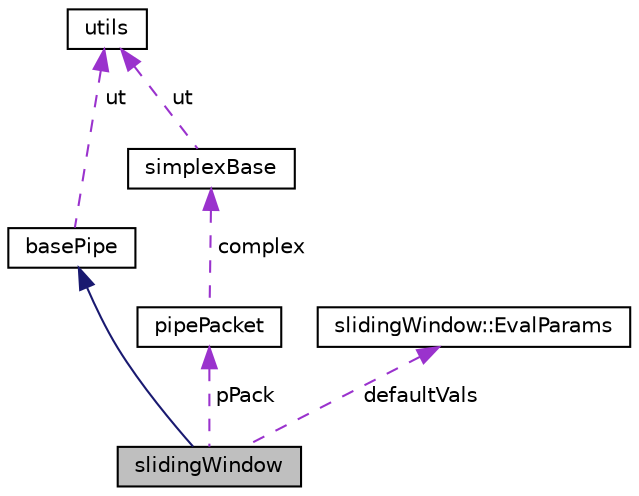 digraph "slidingWindow"
{
  edge [fontname="Helvetica",fontsize="10",labelfontname="Helvetica",labelfontsize="10"];
  node [fontname="Helvetica",fontsize="10",shape=record];
  Node2 [label="slidingWindow",height=0.2,width=0.4,color="black", fillcolor="grey75", style="filled", fontcolor="black"];
  Node3 -> Node2 [dir="back",color="midnightblue",fontsize="10",style="solid",fontname="Helvetica"];
  Node3 [label="basePipe",height=0.2,width=0.4,color="black", fillcolor="white", style="filled",URL="$classbasePipe.html"];
  Node4 -> Node3 [dir="back",color="darkorchid3",fontsize="10",style="dashed",label=" ut" ,fontname="Helvetica"];
  Node4 [label="utils",height=0.2,width=0.4,color="black", fillcolor="white", style="filled",URL="$classutils.html"];
  Node5 -> Node2 [dir="back",color="darkorchid3",fontsize="10",style="dashed",label=" pPack" ,fontname="Helvetica"];
  Node5 [label="pipePacket",height=0.2,width=0.4,color="black", fillcolor="white", style="filled",URL="$classpipePacket.html"];
  Node6 -> Node5 [dir="back",color="darkorchid3",fontsize="10",style="dashed",label=" complex" ,fontname="Helvetica"];
  Node6 [label="simplexBase",height=0.2,width=0.4,color="black", fillcolor="white", style="filled",URL="$classsimplexBase.html"];
  Node4 -> Node6 [dir="back",color="darkorchid3",fontsize="10",style="dashed",label=" ut" ,fontname="Helvetica"];
  Node7 -> Node2 [dir="back",color="darkorchid3",fontsize="10",style="dashed",label=" defaultVals" ,fontname="Helvetica"];
  Node7 [label="slidingWindow::EvalParams",height=0.2,width=0.4,color="black", fillcolor="white", style="filled",URL="$structslidingWindow_1_1EvalParams.html"];
}
